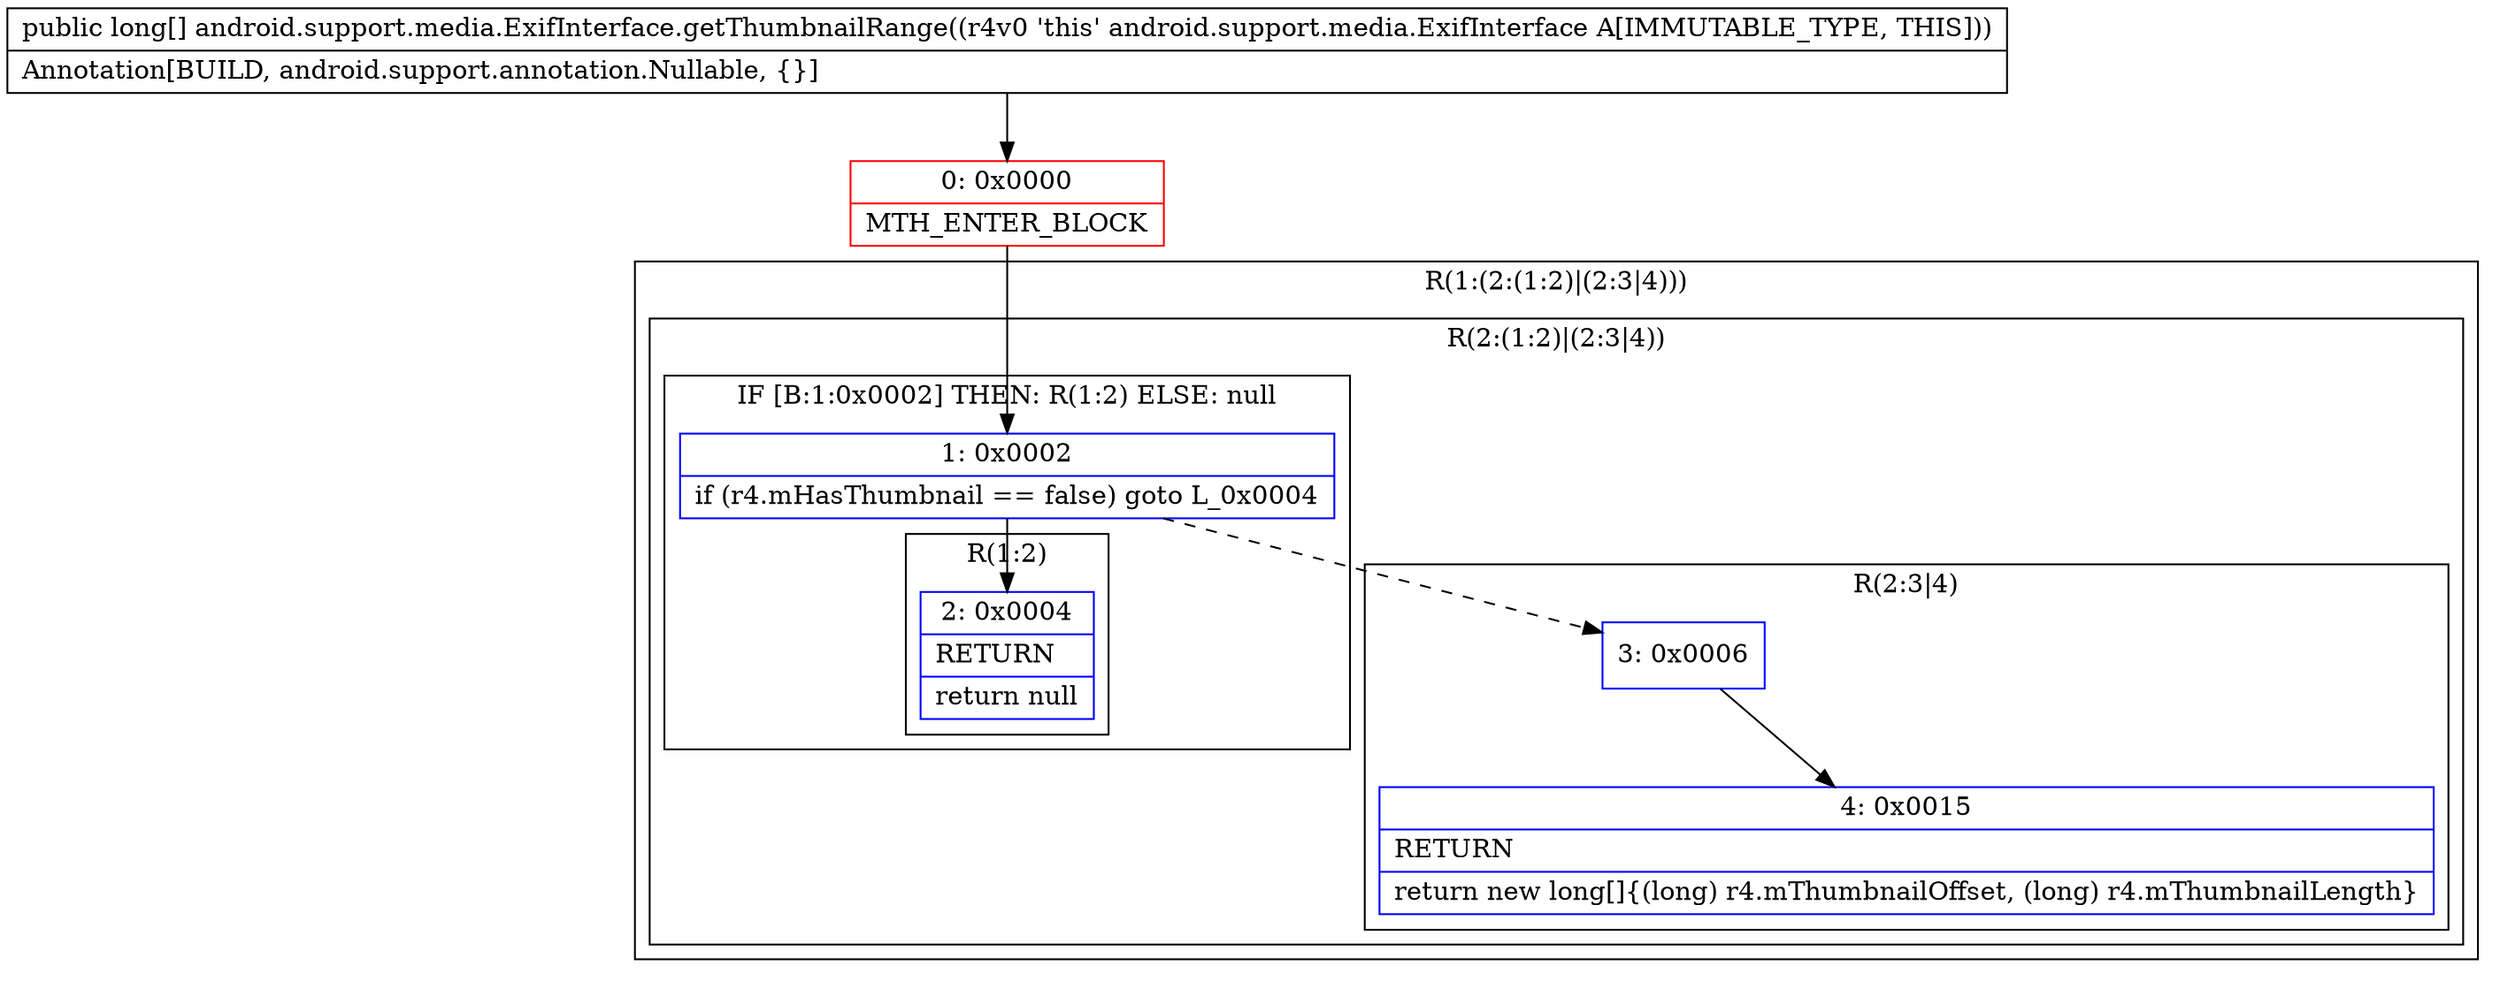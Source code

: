 digraph "CFG forandroid.support.media.ExifInterface.getThumbnailRange()[J" {
subgraph cluster_Region_780232482 {
label = "R(1:(2:(1:2)|(2:3|4)))";
node [shape=record,color=blue];
subgraph cluster_Region_689390999 {
label = "R(2:(1:2)|(2:3|4))";
node [shape=record,color=blue];
subgraph cluster_IfRegion_538744081 {
label = "IF [B:1:0x0002] THEN: R(1:2) ELSE: null";
node [shape=record,color=blue];
Node_1 [shape=record,label="{1\:\ 0x0002|if (r4.mHasThumbnail == false) goto L_0x0004\l}"];
subgraph cluster_Region_2006418889 {
label = "R(1:2)";
node [shape=record,color=blue];
Node_2 [shape=record,label="{2\:\ 0x0004|RETURN\l|return null\l}"];
}
}
subgraph cluster_Region_1384793198 {
label = "R(2:3|4)";
node [shape=record,color=blue];
Node_3 [shape=record,label="{3\:\ 0x0006}"];
Node_4 [shape=record,label="{4\:\ 0x0015|RETURN\l|return new long[]\{(long) r4.mThumbnailOffset, (long) r4.mThumbnailLength\}\l}"];
}
}
}
Node_0 [shape=record,color=red,label="{0\:\ 0x0000|MTH_ENTER_BLOCK\l}"];
MethodNode[shape=record,label="{public long[] android.support.media.ExifInterface.getThumbnailRange((r4v0 'this' android.support.media.ExifInterface A[IMMUTABLE_TYPE, THIS]))  | Annotation[BUILD, android.support.annotation.Nullable, \{\}]\l}"];
MethodNode -> Node_0;
Node_1 -> Node_2;
Node_1 -> Node_3[style=dashed];
Node_3 -> Node_4;
Node_0 -> Node_1;
}

